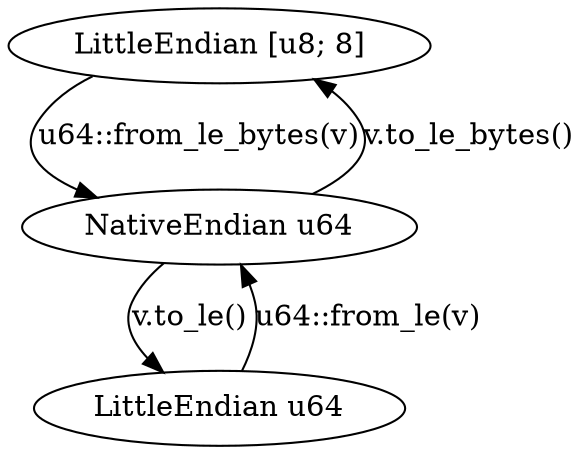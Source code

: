 digraph {
  "LittleEndian [u8; 8]" -> "NativeEndian u64" [label="u64::from_le_bytes(v)"]
  "NativeEndian u64" -> "LittleEndian [u8; 8]" [label="v.to_le_bytes()"]
  "LittleEndian u64" -> "NativeEndian u64" [label="u64::from_le(v)"]
  "NativeEndian u64" -> "LittleEndian u64" [label="v.to_le()"]
}
